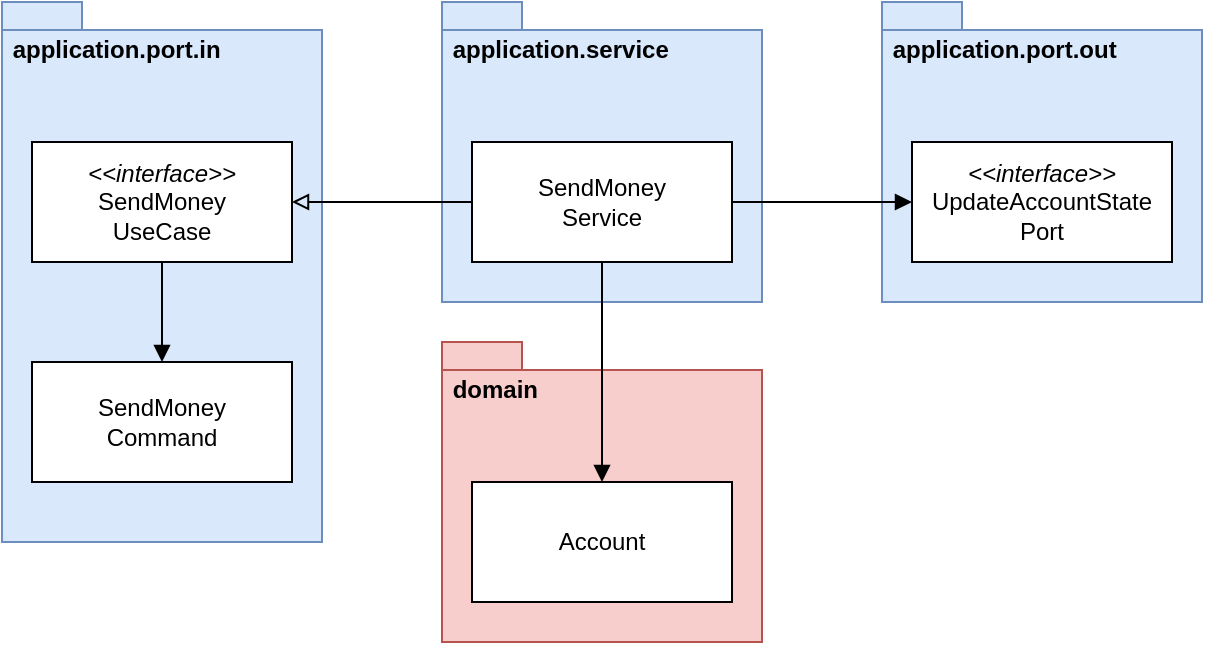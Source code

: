 <mxfile version="24.6.4" type="device">
  <diagram name="페이지-1" id="X4E4M3T3tHKSpQMablMg">
    <mxGraphModel dx="794" dy="1214" grid="1" gridSize="10" guides="1" tooltips="1" connect="1" arrows="1" fold="1" page="1" pageScale="1" pageWidth="827" pageHeight="1169" math="0" shadow="0">
      <root>
        <mxCell id="0" />
        <mxCell id="1" parent="0" />
        <mxCell id="-7IhnleU9GL6t6okw7be-1" value="&amp;nbsp;domain" style="shape=folder;fontStyle=1;spacingTop=10;tabWidth=40;tabHeight=14;tabPosition=left;html=1;whiteSpace=wrap;verticalAlign=top;align=left;fillColor=#f8cecc;strokeColor=#b85450;" vertex="1" parent="1">
          <mxGeometry x="280" y="260" width="160" height="150" as="geometry" />
        </mxCell>
        <mxCell id="-7IhnleU9GL6t6okw7be-5" value="&lt;div&gt;&lt;span&gt;Account&lt;/span&gt;&lt;/div&gt;" style="rounded=0;whiteSpace=wrap;html=1;fontStyle=0" vertex="1" parent="1">
          <mxGeometry x="295" y="330" width="130" height="60" as="geometry" />
        </mxCell>
        <mxCell id="-7IhnleU9GL6t6okw7be-13" value="&amp;nbsp;application.service" style="shape=folder;fontStyle=1;spacingTop=10;tabWidth=40;tabHeight=14;tabPosition=left;html=1;whiteSpace=wrap;verticalAlign=top;align=left;fillColor=#dae8fc;strokeColor=#6c8ebf;" vertex="1" parent="1">
          <mxGeometry x="280" y="90" width="160" height="150" as="geometry" />
        </mxCell>
        <mxCell id="-7IhnleU9GL6t6okw7be-14" value="&lt;div&gt;&lt;span&gt;SendMoney&lt;/span&gt;&lt;/div&gt;&lt;div&gt;&lt;span&gt;Service&lt;/span&gt;&lt;/div&gt;" style="rounded=0;whiteSpace=wrap;html=1;fontStyle=0" vertex="1" parent="1">
          <mxGeometry x="295" y="160" width="130" height="60" as="geometry" />
        </mxCell>
        <mxCell id="-7IhnleU9GL6t6okw7be-15" value="&amp;nbsp;application.port.in" style="shape=folder;fontStyle=1;spacingTop=10;tabWidth=40;tabHeight=14;tabPosition=left;html=1;whiteSpace=wrap;verticalAlign=top;align=left;fillColor=#dae8fc;strokeColor=#6c8ebf;" vertex="1" parent="1">
          <mxGeometry x="60" y="90" width="160" height="270" as="geometry" />
        </mxCell>
        <mxCell id="-7IhnleU9GL6t6okw7be-21" style="edgeStyle=orthogonalEdgeStyle;rounded=0;orthogonalLoop=1;jettySize=auto;html=1;endArrow=block;endFill=1;" edge="1" parent="1" source="-7IhnleU9GL6t6okw7be-16" target="-7IhnleU9GL6t6okw7be-19">
          <mxGeometry relative="1" as="geometry" />
        </mxCell>
        <mxCell id="-7IhnleU9GL6t6okw7be-16" value="&lt;div&gt;&lt;i&gt;&amp;lt;&amp;lt;interface&amp;gt;&amp;gt;&lt;/i&gt;&lt;/div&gt;SendMoney&lt;div&gt;UseCase&lt;/div&gt;" style="rounded=0;whiteSpace=wrap;html=1;" vertex="1" parent="1">
          <mxGeometry x="75" y="160" width="130" height="60" as="geometry" />
        </mxCell>
        <mxCell id="-7IhnleU9GL6t6okw7be-17" value="&amp;nbsp;application.port.out" style="shape=folder;fontStyle=1;spacingTop=10;tabWidth=40;tabHeight=14;tabPosition=left;html=1;whiteSpace=wrap;verticalAlign=top;align=left;fillColor=#dae8fc;strokeColor=#6c8ebf;" vertex="1" parent="1">
          <mxGeometry x="500" y="90" width="160" height="150" as="geometry" />
        </mxCell>
        <mxCell id="-7IhnleU9GL6t6okw7be-18" value="&lt;div&gt;&lt;i&gt;&amp;lt;&amp;lt;interface&amp;gt;&amp;gt;&lt;/i&gt;&lt;/div&gt;UpdateAccountState&lt;div&gt;Port&lt;/div&gt;" style="rounded=0;whiteSpace=wrap;html=1;" vertex="1" parent="1">
          <mxGeometry x="515" y="160" width="130" height="60" as="geometry" />
        </mxCell>
        <mxCell id="-7IhnleU9GL6t6okw7be-19" value="&lt;div&gt;&lt;span&gt;SendMoney&lt;/span&gt;&lt;/div&gt;&lt;div&gt;&lt;span&gt;Command&lt;/span&gt;&lt;/div&gt;" style="rounded=0;whiteSpace=wrap;html=1;fontStyle=0" vertex="1" parent="1">
          <mxGeometry x="75" y="270" width="130" height="60" as="geometry" />
        </mxCell>
        <mxCell id="-7IhnleU9GL6t6okw7be-20" style="edgeStyle=orthogonalEdgeStyle;rounded=0;orthogonalLoop=1;jettySize=auto;html=1;endArrow=block;endFill=0;" edge="1" parent="1" source="-7IhnleU9GL6t6okw7be-14" target="-7IhnleU9GL6t6okw7be-16">
          <mxGeometry relative="1" as="geometry" />
        </mxCell>
        <mxCell id="-7IhnleU9GL6t6okw7be-22" style="edgeStyle=orthogonalEdgeStyle;rounded=0;orthogonalLoop=1;jettySize=auto;html=1;entryX=0;entryY=0.5;entryDx=0;entryDy=0;endArrow=block;endFill=1;" edge="1" parent="1" source="-7IhnleU9GL6t6okw7be-14" target="-7IhnleU9GL6t6okw7be-18">
          <mxGeometry relative="1" as="geometry" />
        </mxCell>
        <mxCell id="-7IhnleU9GL6t6okw7be-23" style="edgeStyle=orthogonalEdgeStyle;rounded=0;orthogonalLoop=1;jettySize=auto;html=1;entryX=0.5;entryY=1;entryDx=0;entryDy=0;startArrow=block;startFill=1;endArrow=none;endFill=0;" edge="1" parent="1" source="-7IhnleU9GL6t6okw7be-5" target="-7IhnleU9GL6t6okw7be-14">
          <mxGeometry relative="1" as="geometry" />
        </mxCell>
      </root>
    </mxGraphModel>
  </diagram>
</mxfile>
